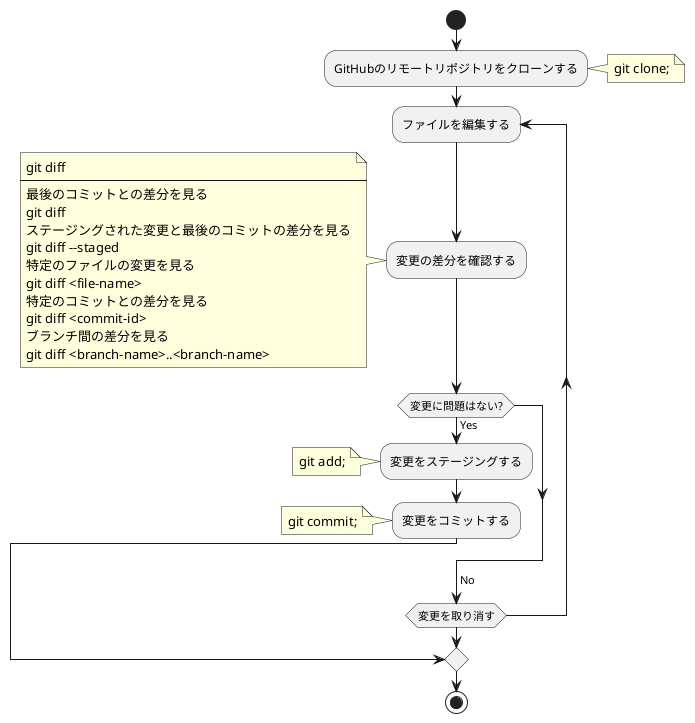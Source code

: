 // Gitを使った開発フロー 

@startuml

start

:GitHubのリモートリポジトリをクローンする;
note right: git clone;

repeat :ファイルを編集する;

:変更の差分を確認する;
  note left
    git diff
    ----
    最後のコミットとの差分を見る
    git diff
    ステージングされた変更と最後のコミットの差分を見る
    git diff --staged
    特定のファイルの変更を見る
    git diff <file-name>
    特定のコミットとの差分を見る
    git diff <commit-id>
    ブランチ間の差分を見る
    git diff <branch-name>..<branch-name>
  end note

if (変更に問題はない?) then (Yes)

  :変更をステージングする;
  note left: git add;

  :変更をコミットする;
  note left: git commit;

  break
  endif
->No;
repeat while (変更を取り消す)


stop
@enduml

